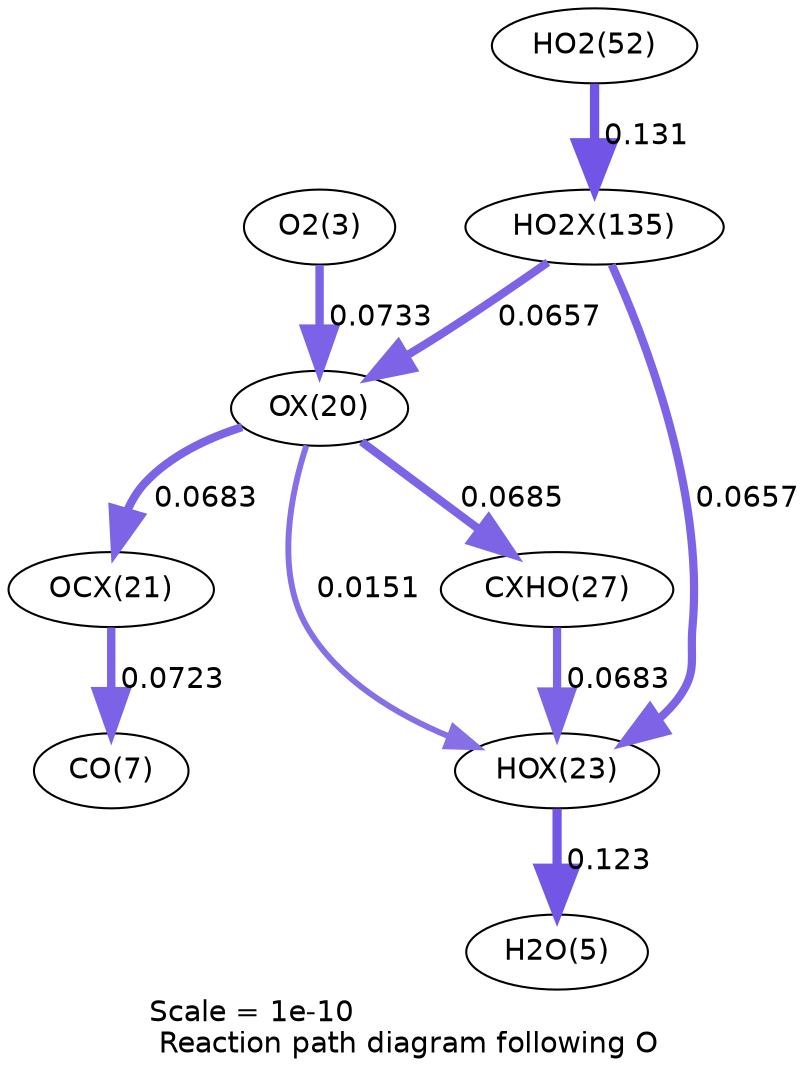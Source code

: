 digraph reaction_paths {
center=1;
s5 -> s24[fontname="Helvetica", penwidth=4.03, arrowsize=2.01, color="0.7, 0.573, 0.9"
, label=" 0.0733"];
s24 -> s27[fontname="Helvetica", penwidth=2.84, arrowsize=1.42, color="0.7, 0.515, 0.9"
, label=" 0.0151"];
s24 -> s29[fontname="Helvetica", penwidth=3.98, arrowsize=1.99, color="0.7, 0.569, 0.9"
, label=" 0.0685"];
s24 -> s25[fontname="Helvetica", penwidth=3.97, arrowsize=1.99, color="0.7, 0.568, 0.9"
, label=" 0.0683"];
s39 -> s24[fontname="Helvetica", penwidth=3.94, arrowsize=1.97, color="0.7, 0.566, 0.9"
, label=" 0.0657"];
s27 -> s7[fontname="Helvetica", penwidth=4.42, arrowsize=2.21, color="0.7, 0.623, 0.9"
, label=" 0.123"];
s29 -> s27[fontname="Helvetica", penwidth=3.97, arrowsize=1.99, color="0.7, 0.568, 0.9"
, label=" 0.0683"];
s39 -> s27[fontname="Helvetica", penwidth=3.94, arrowsize=1.97, color="0.7, 0.566, 0.9"
, label=" 0.0657"];
s25 -> s9[fontname="Helvetica", penwidth=4.02, arrowsize=2.01, color="0.7, 0.572, 0.9"
, label=" 0.0723"];
s21 -> s39[fontname="Helvetica", penwidth=4.47, arrowsize=2.23, color="0.7, 0.631, 0.9"
, label=" 0.131"];
s5 [ fontname="Helvetica", label="O2(3)"];
s7 [ fontname="Helvetica", label="H2O(5)"];
s9 [ fontname="Helvetica", label="CO(7)"];
s21 [ fontname="Helvetica", label="HO2(52)"];
s24 [ fontname="Helvetica", label="OX(20)"];
s25 [ fontname="Helvetica", label="OCX(21)"];
s27 [ fontname="Helvetica", label="HOX(23)"];
s29 [ fontname="Helvetica", label="CXHO(27)"];
s39 [ fontname="Helvetica", label="HO2X(135)"];
 label = "Scale = 1e-10\l Reaction path diagram following O";
 fontname = "Helvetica";
}
